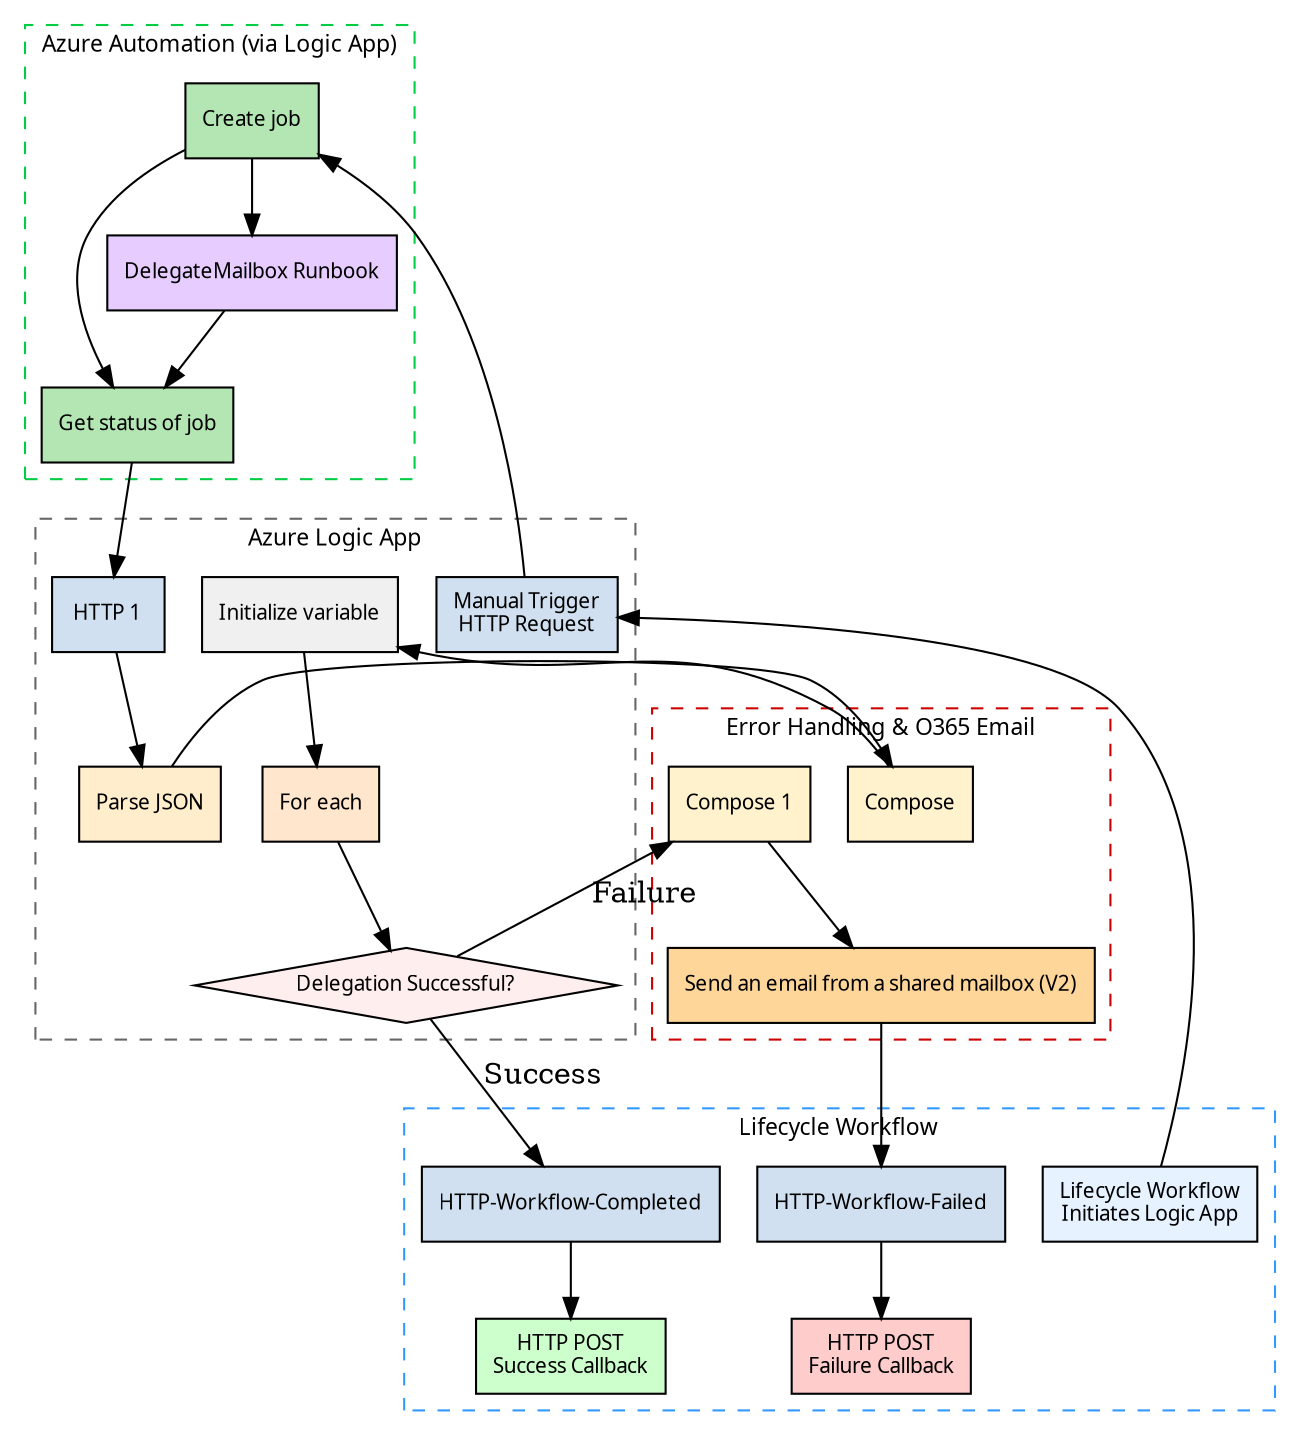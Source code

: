 digraph LogicAppFlow {
    compound=true fontname="Segoe UI" fontsize=11 rankdir=TB;
    node [fontname="Segoe UI" fontsize=10 shape=box style=filled];
    subgraph cluster_lifecycle {
        color="#3399ff" fontcolor=black label="Lifecycle Workflow" style=dashed;
        Start [label="Lifecycle Workflow
Initiates Logic App", shape=box, fillcolor="#e6f2ff"];
        SuccessCallback [label="HTTP POST
Success Callback", shape=box, fillcolor="#ccffcc"];
        FailureCallback [label="HTTP POST
Failure Callback", shape=box, fillcolor="#ffcccc"];
        HTTP_Workflow_Failed [label="HTTP-Workflow-Failed", shape=box, fillcolor="#d0e0f0"];
        HTTP_Workflow_Completed [label="HTTP-Workflow-Completed", shape=box, fillcolor="#d0e0f0"];
    }
    subgraph cluster_logicapp {
        color="#666666" fontcolor=black label="Azure Logic App" style=dashed;
        HTTPTrigger [label="Manual Trigger
HTTP Request", shape=box, fillcolor="#d0e0f0"];
        HTTP_1 [label="HTTP 1", shape=box, fillcolor="#d0e0f0"];
        Parse_JSON [label="Parse JSON", shape=box, fillcolor="#ffedcc"];
        Condition [label="Condition", shape=diamond, fillcolor="#ffeeee"];
        For_each [label="For each", shape=box, fillcolor="#ffe6cc"];
        Initialize_variable [label="Initialize variable", shape=box, fillcolor="#f0f0f0"];
        Condition [label="Delegation Successful?", shape=diamond, fillcolor="#ffeeee"];
    }
    subgraph cluster_automation {
        color="#00cc44" fontcolor=black label="Azure Automation (via Logic App)" style=dashed;
        Create_job [label="Create job", shape=box, fillcolor="#b3e6b3"];
        Get_status_of_job [label="Get status of job", shape=box, fillcolor="#b3e6b3"];
        Runbook [label="DelegateMailbox Runbook", shape=box, fillcolor="#e6ccff"];
    }
    subgraph cluster_o365 {
        color="#cc0000" fontcolor=black label="Error Handling & O365 Email" style=dashed;
        Compose [label="Compose", shape=box, fillcolor="#fff2cc"];
        Send_an_email_from_a_shared_mailbox__V2_ [label="Send an email from a shared mailbox (V2)", shape=box, fillcolor="#ffd699"];
        Compose_1 [label="Compose 1", shape=box, fillcolor="#fff2cc"];
    }
    Start -> HTTPTrigger;
    HTTPTrigger -> Create_job;
    Create_job -> Get_status_of_job;
    Get_status_of_job -> HTTP_1;
    HTTP_1 -> Parse_JSON;
    For_each -> Condition;
    Initialize_variable -> For_each;
    Compose -> Initialize_variable;
    Parse_JSON -> Compose;
    Create_job -> Runbook;
    Runbook -> Get_status_of_job;
    Condition -> Compose_1 [label="Failure"];
    Compose_1 -> Send_an_email_from_a_shared_mailbox__V2_;
    Send_an_email_from_a_shared_mailbox__V2_ -> HTTP_Workflow_Failed;
    HTTP_Workflow_Failed -> FailureCallback;
    Condition -> HTTP_Workflow_Completed [label="Success"];
    HTTP_Workflow_Completed -> SuccessCallback;
}